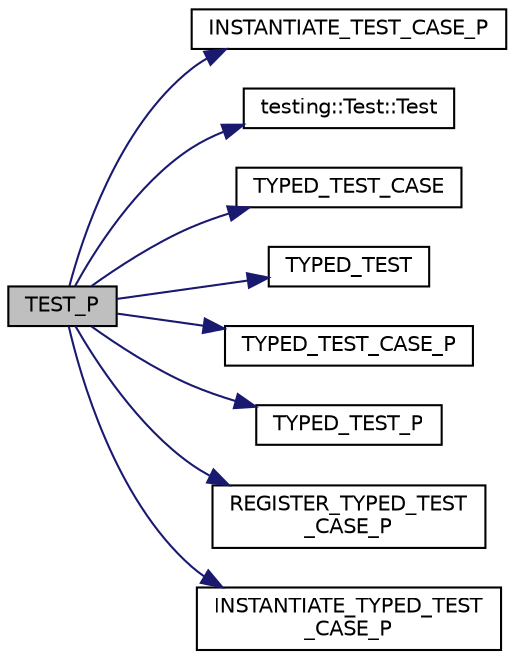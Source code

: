 digraph "TEST_P"
{
  edge [fontname="Helvetica",fontsize="10",labelfontname="Helvetica",labelfontsize="10"];
  node [fontname="Helvetica",fontsize="10",shape=record];
  rankdir="LR";
  Node126 [label="TEST_P",height=0.2,width=0.4,color="black", fillcolor="grey75", style="filled", fontcolor="black"];
  Node126 -> Node127 [color="midnightblue",fontsize="10",style="solid",fontname="Helvetica"];
  Node127 [label="INSTANTIATE_TEST_CASE_P",height=0.2,width=0.4,color="black", fillcolor="white", style="filled",URL="$d8/d08/gtest__xml__output__unittest___8cc.html#a6f0556593693ceebb2d31ff96025cebb"];
  Node126 -> Node128 [color="midnightblue",fontsize="10",style="solid",fontname="Helvetica"];
  Node128 [label="testing::Test::Test",height=0.2,width=0.4,color="black", fillcolor="white", style="filled",URL="$df/d69/classtesting_1_1_test.html#a99f2bbfac6c95612322b0f10e607ebe5"];
  Node126 -> Node129 [color="midnightblue",fontsize="10",style="solid",fontname="Helvetica"];
  Node129 [label="TYPED_TEST_CASE",height=0.2,width=0.4,color="black", fillcolor="white", style="filled",URL="$d4/d08/gtest__list__tests__unittest___8cc.html#a862ed8944c2b3e4827e95002d20c45d3"];
  Node126 -> Node130 [color="midnightblue",fontsize="10",style="solid",fontname="Helvetica"];
  Node130 [label="TYPED_TEST",height=0.2,width=0.4,color="black", fillcolor="white", style="filled",URL="$d4/d08/gtest__list__tests__unittest___8cc.html#a83ec84c5fac9fdffa59a16e5d043bd66"];
  Node126 -> Node131 [color="midnightblue",fontsize="10",style="solid",fontname="Helvetica"];
  Node131 [label="TYPED_TEST_CASE_P",height=0.2,width=0.4,color="black", fillcolor="white", style="filled",URL="$d4/d08/gtest__list__tests__unittest___8cc.html#a8f36af28829ba875ca3675b4054f48b6"];
  Node126 -> Node132 [color="midnightblue",fontsize="10",style="solid",fontname="Helvetica"];
  Node132 [label="TYPED_TEST_P",height=0.2,width=0.4,color="black", fillcolor="white", style="filled",URL="$d4/d08/gtest__list__tests__unittest___8cc.html#aadd51dfff9d63b5e0faa0130697684c1"];
  Node126 -> Node133 [color="midnightblue",fontsize="10",style="solid",fontname="Helvetica"];
  Node133 [label="REGISTER_TYPED_TEST\l_CASE_P",height=0.2,width=0.4,color="black", fillcolor="white", style="filled",URL="$d4/d08/gtest__list__tests__unittest___8cc.html#a3316a9dc1c581f96a50ec10e0c116e5c"];
  Node126 -> Node134 [color="midnightblue",fontsize="10",style="solid",fontname="Helvetica"];
  Node134 [label="INSTANTIATE_TYPED_TEST\l_CASE_P",height=0.2,width=0.4,color="black", fillcolor="white", style="filled",URL="$d4/d08/gtest__list__tests__unittest___8cc.html#abace4e22d147fb69e2be527b355a2316"];
}
